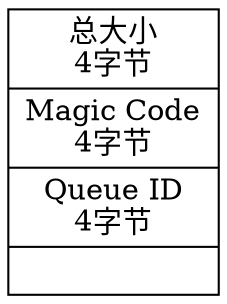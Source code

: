 digraph {
    rankdir="RL"
    commitLog [
        shape=record
        label="总大小\n4字节|
               Magic Code\n4字节|
               Queue ID\n4字节|
               "
    ]
}
